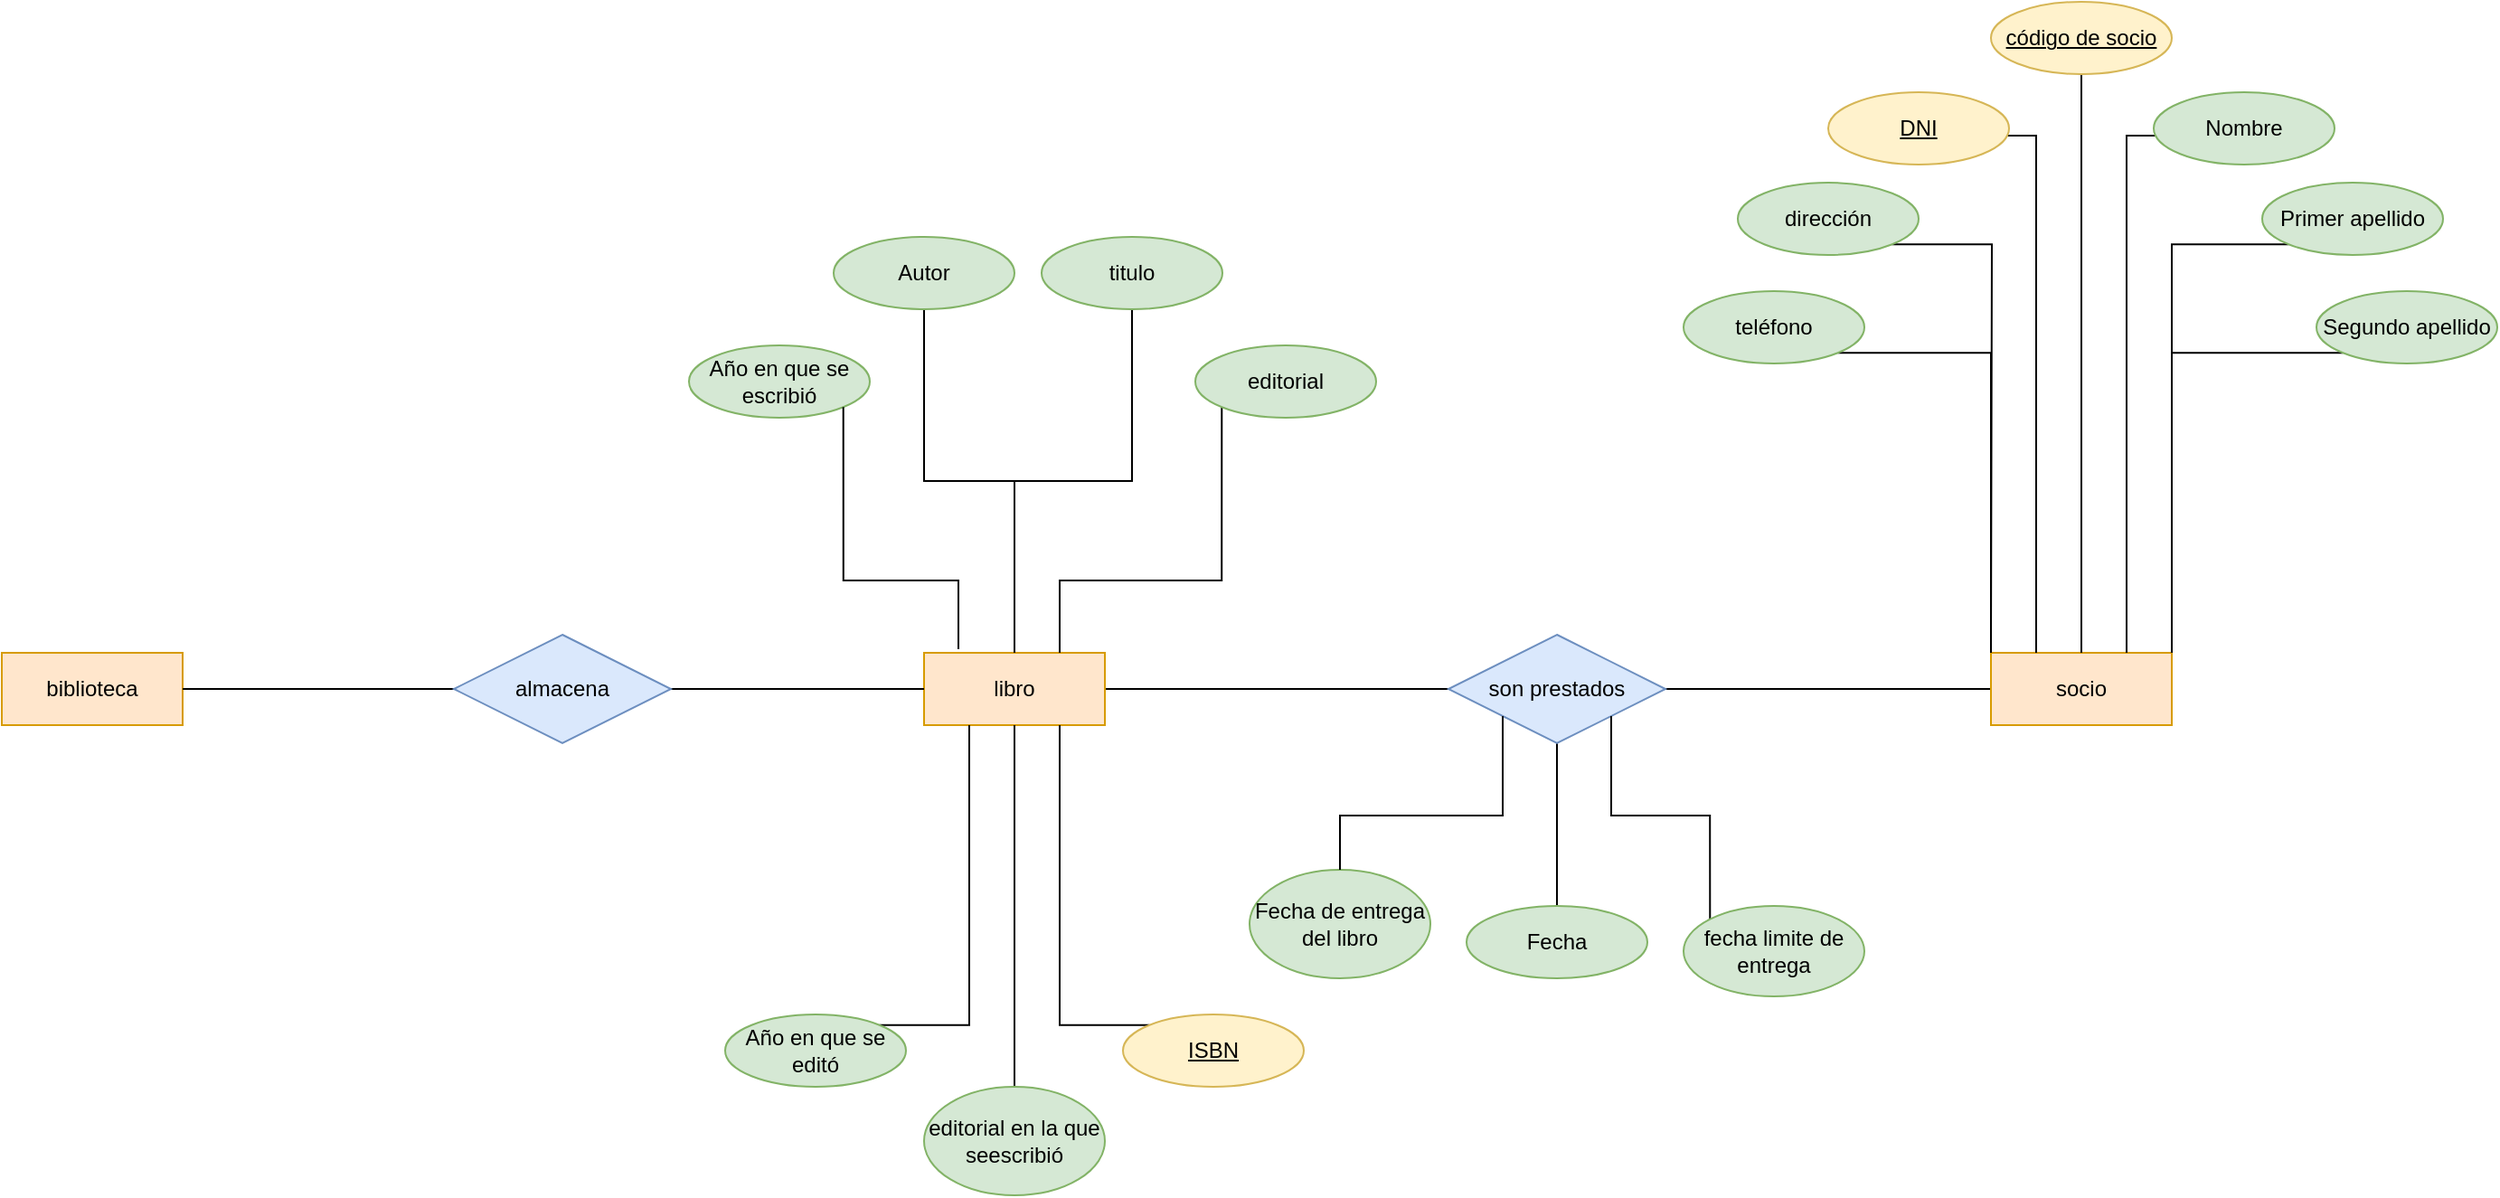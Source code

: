 <mxfile version="22.0.2" type="github">
  <diagram name="Page-1" id="nQif56E7kkOQrzdCGWt1">
    <mxGraphModel dx="2537" dy="935" grid="1" gridSize="10" guides="1" tooltips="1" connect="1" arrows="1" fold="1" page="1" pageScale="1" pageWidth="850" pageHeight="1100" math="0" shadow="0">
      <root>
        <mxCell id="0" />
        <mxCell id="1" parent="0" />
        <mxCell id="W1kXFLvTLNy5a-SGzHVt-1" value="biblioteca" style="whiteSpace=wrap;html=1;align=center;fillColor=#ffe6cc;strokeColor=#d79b00;" parent="1" vertex="1">
          <mxGeometry x="-90" y="430" width="100" height="40" as="geometry" />
        </mxCell>
        <mxCell id="W1kXFLvTLNy5a-SGzHVt-9" style="edgeStyle=orthogonalEdgeStyle;rounded=0;orthogonalLoop=1;jettySize=auto;html=1;entryX=0;entryY=0.5;entryDx=0;entryDy=0;endArrow=none;endFill=0;" parent="1" source="W1kXFLvTLNy5a-SGzHVt-2" target="W1kXFLvTLNy5a-SGzHVt-6" edge="1">
          <mxGeometry relative="1" as="geometry" />
        </mxCell>
        <mxCell id="W1kXFLvTLNy5a-SGzHVt-2" value="libro" style="whiteSpace=wrap;html=1;align=center;fillColor=#ffe6cc;strokeColor=#d79b00;" parent="1" vertex="1">
          <mxGeometry x="420" y="430" width="100" height="40" as="geometry" />
        </mxCell>
        <mxCell id="W1kXFLvTLNy5a-SGzHVt-7" style="edgeStyle=orthogonalEdgeStyle;rounded=0;orthogonalLoop=1;jettySize=auto;html=1;endArrow=none;endFill=0;" parent="1" source="W1kXFLvTLNy5a-SGzHVt-3" target="W1kXFLvTLNy5a-SGzHVt-6" edge="1">
          <mxGeometry relative="1" as="geometry" />
        </mxCell>
        <mxCell id="W1kXFLvTLNy5a-SGzHVt-3" value="socio" style="whiteSpace=wrap;html=1;align=center;fillColor=#ffe6cc;strokeColor=#d79b00;" parent="1" vertex="1">
          <mxGeometry x="1010" y="430" width="100" height="40" as="geometry" />
        </mxCell>
        <mxCell id="W1kXFLvTLNy5a-SGzHVt-10" style="edgeStyle=orthogonalEdgeStyle;rounded=0;orthogonalLoop=1;jettySize=auto;html=1;endArrow=none;endFill=0;" parent="1" source="W1kXFLvTLNy5a-SGzHVt-5" target="W1kXFLvTLNy5a-SGzHVt-1" edge="1">
          <mxGeometry relative="1" as="geometry" />
        </mxCell>
        <mxCell id="W1kXFLvTLNy5a-SGzHVt-11" style="edgeStyle=orthogonalEdgeStyle;rounded=0;orthogonalLoop=1;jettySize=auto;html=1;entryX=0;entryY=0.5;entryDx=0;entryDy=0;endArrow=none;endFill=0;" parent="1" source="W1kXFLvTLNy5a-SGzHVt-5" target="W1kXFLvTLNy5a-SGzHVt-2" edge="1">
          <mxGeometry relative="1" as="geometry" />
        </mxCell>
        <mxCell id="W1kXFLvTLNy5a-SGzHVt-5" value="almacena" style="shape=rhombus;perimeter=rhombusPerimeter;whiteSpace=wrap;html=1;align=center;fillColor=#dae8fc;strokeColor=#6c8ebf;" parent="1" vertex="1">
          <mxGeometry x="160" y="420" width="120" height="60" as="geometry" />
        </mxCell>
        <mxCell id="Sxq2EqL9_N4yMKl_PXqh-39" style="edgeStyle=orthogonalEdgeStyle;rounded=0;orthogonalLoop=1;jettySize=auto;html=1;endArrow=none;endFill=0;" parent="1" source="W1kXFLvTLNy5a-SGzHVt-6" target="Sxq2EqL9_N4yMKl_PXqh-42" edge="1">
          <mxGeometry relative="1" as="geometry">
            <mxPoint x="770" y="530" as="targetPoint" />
          </mxGeometry>
        </mxCell>
        <mxCell id="W1kXFLvTLNy5a-SGzHVt-6" value="son prestados" style="shape=rhombus;perimeter=rhombusPerimeter;whiteSpace=wrap;html=1;align=center;fillColor=#dae8fc;strokeColor=#6c8ebf;" parent="1" vertex="1">
          <mxGeometry x="710" y="420" width="120" height="60" as="geometry" />
        </mxCell>
        <mxCell id="Sxq2EqL9_N4yMKl_PXqh-8" style="edgeStyle=orthogonalEdgeStyle;rounded=0;orthogonalLoop=1;jettySize=auto;html=1;entryX=0.5;entryY=0;entryDx=0;entryDy=0;endArrow=none;endFill=0;" parent="1" source="Sxq2EqL9_N4yMKl_PXqh-6" target="W1kXFLvTLNy5a-SGzHVt-3" edge="1">
          <mxGeometry relative="1" as="geometry" />
        </mxCell>
        <mxCell id="Sxq2EqL9_N4yMKl_PXqh-6" value="código de socio" style="ellipse;whiteSpace=wrap;html=1;align=center;fontStyle=4;fillColor=#fff2cc;strokeColor=#d6b656;" parent="1" vertex="1">
          <mxGeometry x="1010" y="70" width="100" height="40" as="geometry" />
        </mxCell>
        <mxCell id="Sxq2EqL9_N4yMKl_PXqh-18" style="edgeStyle=orthogonalEdgeStyle;rounded=0;orthogonalLoop=1;jettySize=auto;html=1;exitX=0;exitY=1;exitDx=0;exitDy=0;entryX=0.75;entryY=0;entryDx=0;entryDy=0;endArrow=none;endFill=0;" parent="1" source="Sxq2EqL9_N4yMKl_PXqh-7" target="W1kXFLvTLNy5a-SGzHVt-3" edge="1">
          <mxGeometry relative="1" as="geometry">
            <Array as="points">
              <mxPoint x="1085" y="144" />
            </Array>
          </mxGeometry>
        </mxCell>
        <mxCell id="Sxq2EqL9_N4yMKl_PXqh-7" value="Nombre" style="ellipse;whiteSpace=wrap;html=1;align=center;fillColor=#d5e8d4;strokeColor=#82b366;" parent="1" vertex="1">
          <mxGeometry x="1100" y="120" width="100" height="40" as="geometry" />
        </mxCell>
        <mxCell id="Sxq2EqL9_N4yMKl_PXqh-19" style="edgeStyle=orthogonalEdgeStyle;rounded=0;orthogonalLoop=1;jettySize=auto;html=1;exitX=0;exitY=1;exitDx=0;exitDy=0;entryX=1;entryY=0;entryDx=0;entryDy=0;endArrow=none;endFill=0;" parent="1" source="Sxq2EqL9_N4yMKl_PXqh-9" target="W1kXFLvTLNy5a-SGzHVt-3" edge="1">
          <mxGeometry relative="1" as="geometry" />
        </mxCell>
        <mxCell id="Sxq2EqL9_N4yMKl_PXqh-9" value="Primer apellido" style="ellipse;whiteSpace=wrap;html=1;align=center;fillColor=#d5e8d4;strokeColor=#82b366;" parent="1" vertex="1">
          <mxGeometry x="1160" y="170" width="100" height="40" as="geometry" />
        </mxCell>
        <mxCell id="Sxq2EqL9_N4yMKl_PXqh-20" style="edgeStyle=orthogonalEdgeStyle;rounded=0;orthogonalLoop=1;jettySize=auto;html=1;exitX=0;exitY=1;exitDx=0;exitDy=0;entryX=1;entryY=0;entryDx=0;entryDy=0;endArrow=none;endFill=0;" parent="1" source="Sxq2EqL9_N4yMKl_PXqh-10" target="W1kXFLvTLNy5a-SGzHVt-3" edge="1">
          <mxGeometry relative="1" as="geometry" />
        </mxCell>
        <mxCell id="Sxq2EqL9_N4yMKl_PXqh-10" value="Segundo apellido" style="ellipse;whiteSpace=wrap;html=1;align=center;fillColor=#d5e8d4;strokeColor=#82b366;" parent="1" vertex="1">
          <mxGeometry x="1190" y="230" width="100" height="40" as="geometry" />
        </mxCell>
        <mxCell id="Sxq2EqL9_N4yMKl_PXqh-16" style="edgeStyle=orthogonalEdgeStyle;rounded=0;orthogonalLoop=1;jettySize=auto;html=1;exitX=1;exitY=1;exitDx=0;exitDy=0;endArrow=none;endFill=0;" parent="1" source="Sxq2EqL9_N4yMKl_PXqh-11" edge="1">
          <mxGeometry relative="1" as="geometry">
            <mxPoint x="1010" y="430" as="targetPoint" />
          </mxGeometry>
        </mxCell>
        <mxCell id="Sxq2EqL9_N4yMKl_PXqh-11" value="dirección" style="ellipse;whiteSpace=wrap;html=1;align=center;fillColor=#d5e8d4;strokeColor=#82b366;" parent="1" vertex="1">
          <mxGeometry x="870" y="170" width="100" height="40" as="geometry" />
        </mxCell>
        <mxCell id="Sxq2EqL9_N4yMKl_PXqh-15" style="edgeStyle=orthogonalEdgeStyle;rounded=0;orthogonalLoop=1;jettySize=auto;html=1;exitX=1;exitY=1;exitDx=0;exitDy=0;entryX=0;entryY=0;entryDx=0;entryDy=0;endArrow=none;endFill=0;" parent="1" source="Sxq2EqL9_N4yMKl_PXqh-12" target="W1kXFLvTLNy5a-SGzHVt-3" edge="1">
          <mxGeometry relative="1" as="geometry" />
        </mxCell>
        <mxCell id="Sxq2EqL9_N4yMKl_PXqh-12" value="teléfono" style="ellipse;whiteSpace=wrap;html=1;align=center;fillColor=#d5e8d4;strokeColor=#82b366;" parent="1" vertex="1">
          <mxGeometry x="840" y="230" width="100" height="40" as="geometry" />
        </mxCell>
        <mxCell id="Sxq2EqL9_N4yMKl_PXqh-17" style="edgeStyle=orthogonalEdgeStyle;rounded=0;orthogonalLoop=1;jettySize=auto;html=1;exitX=1;exitY=1;exitDx=0;exitDy=0;entryX=0.25;entryY=0;entryDx=0;entryDy=0;endArrow=none;endFill=0;" parent="1" source="Sxq2EqL9_N4yMKl_PXqh-13" target="W1kXFLvTLNy5a-SGzHVt-3" edge="1">
          <mxGeometry relative="1" as="geometry">
            <Array as="points">
              <mxPoint x="1035" y="144" />
            </Array>
          </mxGeometry>
        </mxCell>
        <mxCell id="Sxq2EqL9_N4yMKl_PXqh-13" value="DNI" style="whiteSpace=wrap;html=1;align=center;fillColor=#fff2cc;strokeColor=#d6b656;shape=ellipse;perimeter=ellipsePerimeter;fontStyle=4;" parent="1" vertex="1">
          <mxGeometry x="920" y="120" width="100" height="40" as="geometry" />
        </mxCell>
        <mxCell id="Sxq2EqL9_N4yMKl_PXqh-25" value="Año en que se escribió" style="ellipse;whiteSpace=wrap;html=1;align=center;fillColor=#d5e8d4;strokeColor=#82b366;" parent="1" vertex="1">
          <mxGeometry x="290" y="260" width="100" height="40" as="geometry" />
        </mxCell>
        <mxCell id="Sxq2EqL9_N4yMKl_PXqh-33" style="edgeStyle=orthogonalEdgeStyle;rounded=0;orthogonalLoop=1;jettySize=auto;html=1;exitX=0.5;exitY=1;exitDx=0;exitDy=0;entryX=0.5;entryY=0;entryDx=0;entryDy=0;endArrow=none;endFill=0;" parent="1" source="Sxq2EqL9_N4yMKl_PXqh-26" target="W1kXFLvTLNy5a-SGzHVt-2" edge="1">
          <mxGeometry relative="1" as="geometry" />
        </mxCell>
        <mxCell id="Sxq2EqL9_N4yMKl_PXqh-26" value="titulo" style="ellipse;whiteSpace=wrap;html=1;align=center;fillColor=#d5e8d4;strokeColor=#82b366;" parent="1" vertex="1">
          <mxGeometry x="485" y="200" width="100" height="40" as="geometry" />
        </mxCell>
        <mxCell id="Sxq2EqL9_N4yMKl_PXqh-35" style="edgeStyle=orthogonalEdgeStyle;rounded=0;orthogonalLoop=1;jettySize=auto;html=1;exitX=0;exitY=1;exitDx=0;exitDy=0;entryX=0.75;entryY=0;entryDx=0;entryDy=0;endArrow=none;endFill=0;" parent="1" source="Sxq2EqL9_N4yMKl_PXqh-27" target="W1kXFLvTLNy5a-SGzHVt-2" edge="1">
          <mxGeometry relative="1" as="geometry">
            <Array as="points">
              <mxPoint x="585" y="390" />
              <mxPoint x="495" y="390" />
            </Array>
          </mxGeometry>
        </mxCell>
        <mxCell id="Sxq2EqL9_N4yMKl_PXqh-27" value="editorial" style="ellipse;whiteSpace=wrap;html=1;align=center;fillColor=#d5e8d4;strokeColor=#82b366;" parent="1" vertex="1">
          <mxGeometry x="570" y="260" width="100" height="40" as="geometry" />
        </mxCell>
        <mxCell id="Sxq2EqL9_N4yMKl_PXqh-32" style="edgeStyle=orthogonalEdgeStyle;rounded=0;orthogonalLoop=1;jettySize=auto;html=1;exitX=0.5;exitY=1;exitDx=0;exitDy=0;endArrow=none;endFill=0;" parent="1" source="Sxq2EqL9_N4yMKl_PXqh-28" target="W1kXFLvTLNy5a-SGzHVt-2" edge="1">
          <mxGeometry relative="1" as="geometry" />
        </mxCell>
        <mxCell id="Sxq2EqL9_N4yMKl_PXqh-28" value="Autor" style="ellipse;whiteSpace=wrap;html=1;align=center;fillColor=#d5e8d4;strokeColor=#82b366;" parent="1" vertex="1">
          <mxGeometry x="370" y="200" width="100" height="40" as="geometry" />
        </mxCell>
        <mxCell id="Sxq2EqL9_N4yMKl_PXqh-37" style="edgeStyle=orthogonalEdgeStyle;rounded=0;orthogonalLoop=1;jettySize=auto;html=1;exitX=0.5;exitY=0;exitDx=0;exitDy=0;endArrow=none;endFill=0;" parent="1" source="Sxq2EqL9_N4yMKl_PXqh-29" target="W1kXFLvTLNy5a-SGzHVt-2" edge="1">
          <mxGeometry relative="1" as="geometry" />
        </mxCell>
        <mxCell id="Sxq2EqL9_N4yMKl_PXqh-29" value="editorial en la que seescribió" style="ellipse;whiteSpace=wrap;html=1;align=center;fillColor=#d5e8d4;strokeColor=#82b366;" parent="1" vertex="1">
          <mxGeometry x="420" y="670" width="100" height="60" as="geometry" />
        </mxCell>
        <mxCell id="Sxq2EqL9_N4yMKl_PXqh-36" style="edgeStyle=orthogonalEdgeStyle;rounded=0;orthogonalLoop=1;jettySize=auto;html=1;exitX=1;exitY=0;exitDx=0;exitDy=0;entryX=0.25;entryY=1;entryDx=0;entryDy=0;endArrow=none;endFill=0;" parent="1" source="Sxq2EqL9_N4yMKl_PXqh-30" target="W1kXFLvTLNy5a-SGzHVt-2" edge="1">
          <mxGeometry relative="1" as="geometry" />
        </mxCell>
        <mxCell id="Sxq2EqL9_N4yMKl_PXqh-30" value="Año en que se editó" style="ellipse;whiteSpace=wrap;html=1;align=center;fillColor=#d5e8d4;strokeColor=#82b366;" parent="1" vertex="1">
          <mxGeometry x="310" y="630" width="100" height="40" as="geometry" />
        </mxCell>
        <mxCell id="Sxq2EqL9_N4yMKl_PXqh-38" style="edgeStyle=orthogonalEdgeStyle;rounded=0;orthogonalLoop=1;jettySize=auto;html=1;exitX=0;exitY=0;exitDx=0;exitDy=0;entryX=0.75;entryY=1;entryDx=0;entryDy=0;endArrow=none;endFill=0;" parent="1" source="Sxq2EqL9_N4yMKl_PXqh-31" target="W1kXFLvTLNy5a-SGzHVt-2" edge="1">
          <mxGeometry relative="1" as="geometry" />
        </mxCell>
        <mxCell id="Sxq2EqL9_N4yMKl_PXqh-31" value="ISBN" style="whiteSpace=wrap;html=1;align=center;fillColor=#fff2cc;strokeColor=#d6b656;shape=ellipse;perimeter=ellipsePerimeter;fontStyle=4;" parent="1" vertex="1">
          <mxGeometry x="530" y="630" width="100" height="40" as="geometry" />
        </mxCell>
        <mxCell id="Sxq2EqL9_N4yMKl_PXqh-34" style="edgeStyle=orthogonalEdgeStyle;rounded=0;orthogonalLoop=1;jettySize=auto;html=1;exitX=1;exitY=1;exitDx=0;exitDy=0;entryX=0.19;entryY=-0.05;entryDx=0;entryDy=0;entryPerimeter=0;endArrow=none;endFill=0;" parent="1" source="Sxq2EqL9_N4yMKl_PXqh-25" target="W1kXFLvTLNy5a-SGzHVt-2" edge="1">
          <mxGeometry relative="1" as="geometry">
            <Array as="points">
              <mxPoint x="375" y="390" />
              <mxPoint x="439" y="390" />
            </Array>
          </mxGeometry>
        </mxCell>
        <mxCell id="Sxq2EqL9_N4yMKl_PXqh-42" value="Fecha" style="ellipse;whiteSpace=wrap;html=1;align=center;fillColor=#d5e8d4;strokeColor=#82b366;" parent="1" vertex="1">
          <mxGeometry x="720" y="570" width="100" height="40" as="geometry" />
        </mxCell>
        <mxCell id="Sxq2EqL9_N4yMKl_PXqh-44" style="edgeStyle=orthogonalEdgeStyle;rounded=0;orthogonalLoop=1;jettySize=auto;html=1;exitX=0;exitY=0;exitDx=0;exitDy=0;entryX=1;entryY=1;entryDx=0;entryDy=0;endArrow=none;endFill=0;" parent="1" source="Sxq2EqL9_N4yMKl_PXqh-43" target="W1kXFLvTLNy5a-SGzHVt-6" edge="1">
          <mxGeometry relative="1" as="geometry">
            <Array as="points">
              <mxPoint x="855" y="520" />
              <mxPoint x="800" y="520" />
            </Array>
          </mxGeometry>
        </mxCell>
        <mxCell id="Sxq2EqL9_N4yMKl_PXqh-43" value="fecha limite de entrega" style="ellipse;whiteSpace=wrap;html=1;align=center;fillColor=#d5e8d4;strokeColor=#82b366;" parent="1" vertex="1">
          <mxGeometry x="840" y="570" width="100" height="50" as="geometry" />
        </mxCell>
        <mxCell id="Sxq2EqL9_N4yMKl_PXqh-45" value="Fecha de entrega del libro" style="ellipse;whiteSpace=wrap;html=1;align=center;fillColor=#d5e8d4;strokeColor=#82b366;" parent="1" vertex="1">
          <mxGeometry x="600" y="550" width="100" height="60" as="geometry" />
        </mxCell>
        <mxCell id="Sxq2EqL9_N4yMKl_PXqh-46" style="edgeStyle=orthogonalEdgeStyle;rounded=0;orthogonalLoop=1;jettySize=auto;html=1;entryX=0;entryY=1;entryDx=0;entryDy=0;endArrow=none;endFill=0;" parent="1" source="Sxq2EqL9_N4yMKl_PXqh-45" target="W1kXFLvTLNy5a-SGzHVt-6" edge="1">
          <mxGeometry relative="1" as="geometry">
            <Array as="points">
              <mxPoint x="650" y="520" />
              <mxPoint x="740" y="520" />
            </Array>
          </mxGeometry>
        </mxCell>
      </root>
    </mxGraphModel>
  </diagram>
</mxfile>
